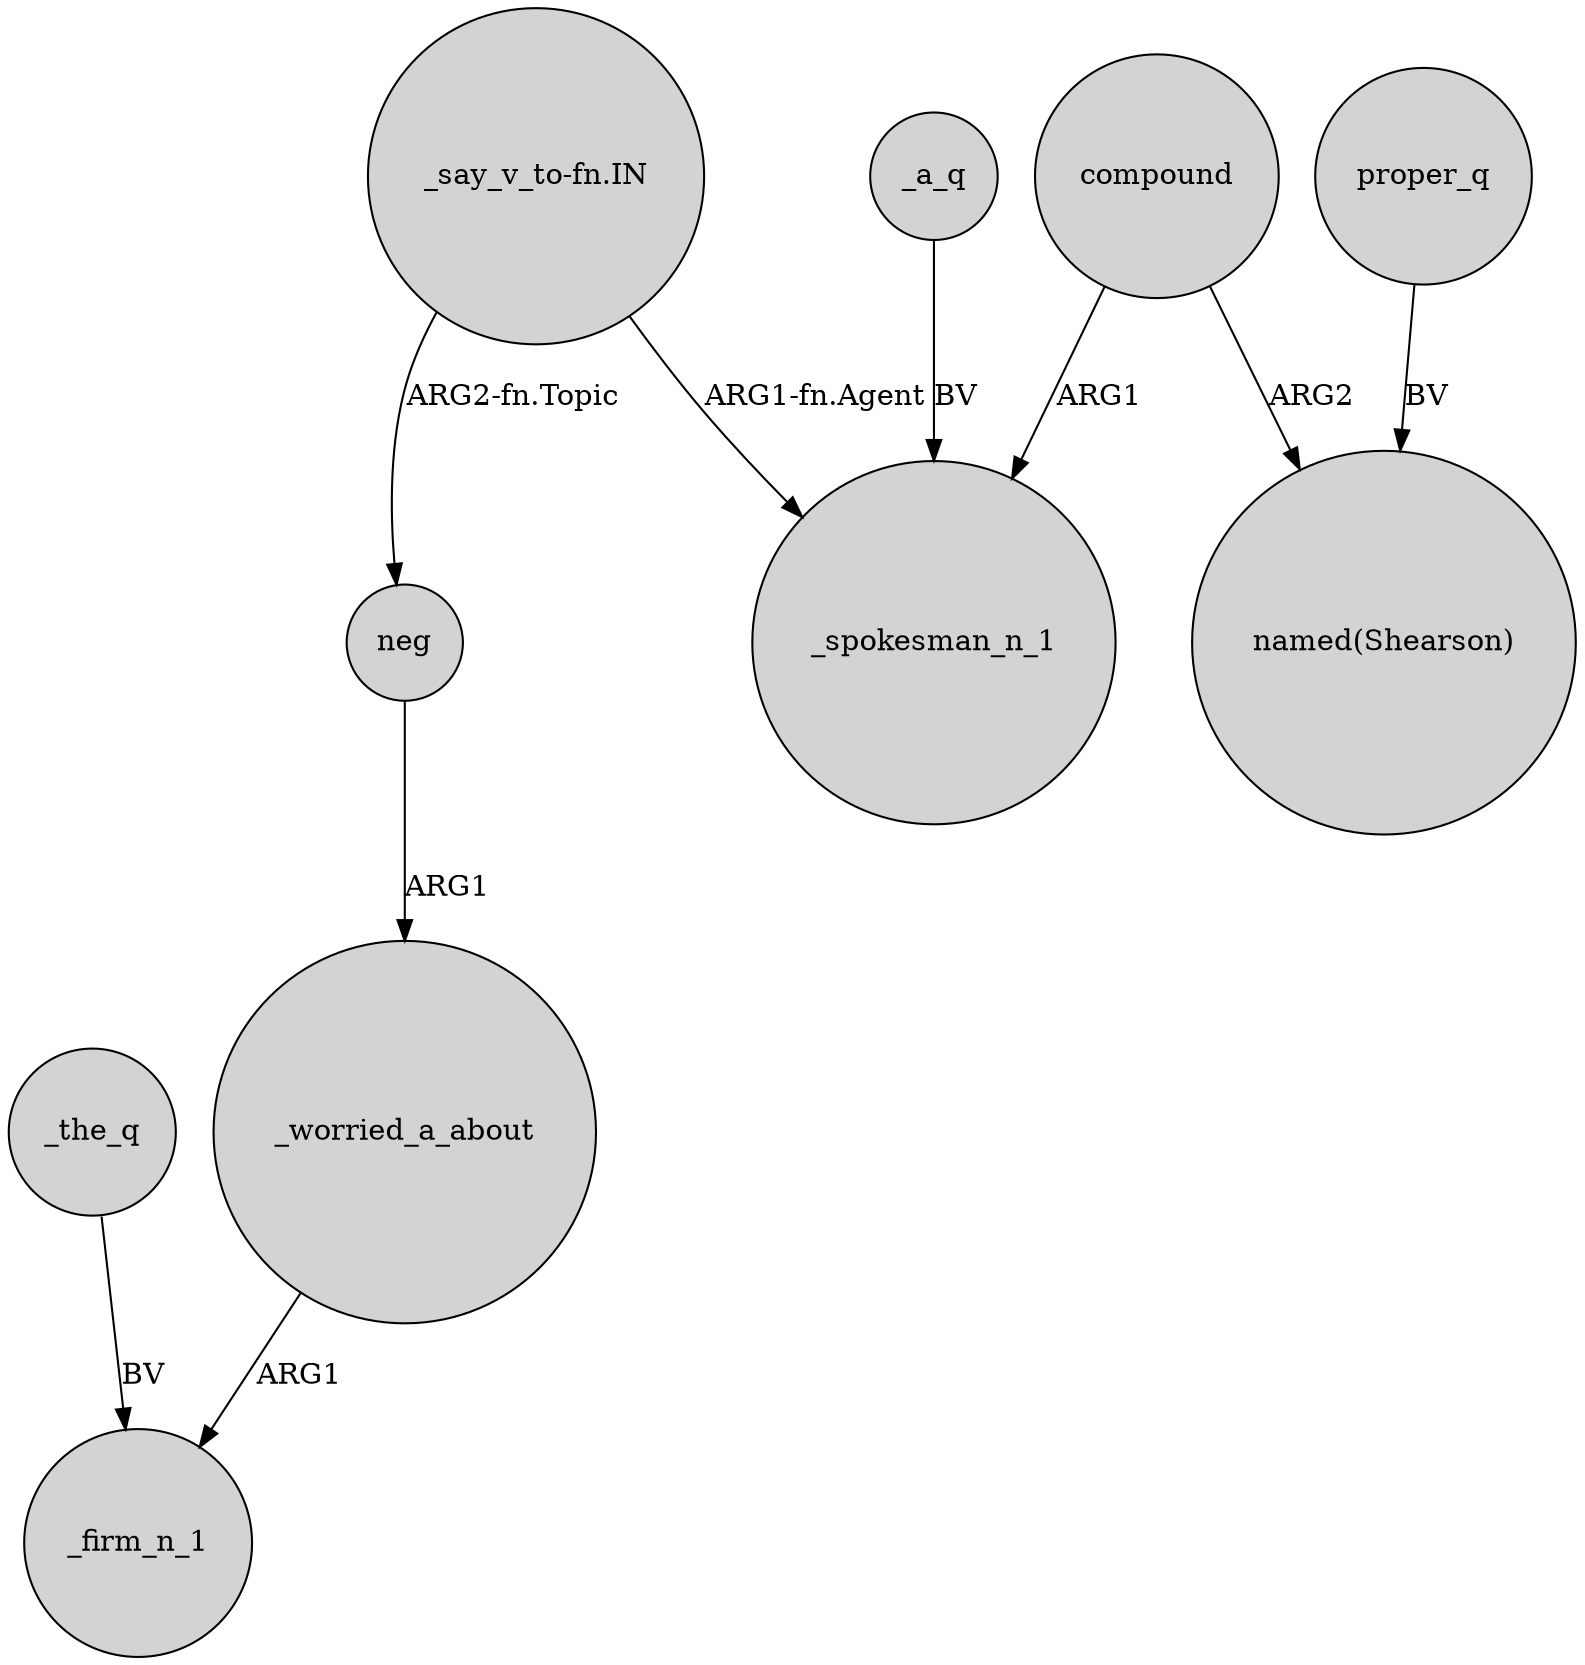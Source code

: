 digraph {
	node [shape=circle style=filled]
	neg -> _worried_a_about [label=ARG1]
	compound -> _spokesman_n_1 [label=ARG1]
	compound -> "named(Shearson)" [label=ARG2]
	"_say_v_to-fn.IN" -> neg [label="ARG2-fn.Topic"]
	_worried_a_about -> _firm_n_1 [label=ARG1]
	_a_q -> _spokesman_n_1 [label=BV]
	proper_q -> "named(Shearson)" [label=BV]
	"_say_v_to-fn.IN" -> _spokesman_n_1 [label="ARG1-fn.Agent"]
	_the_q -> _firm_n_1 [label=BV]
}
